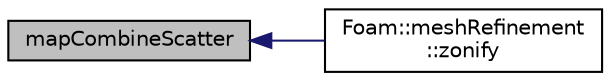 digraph "mapCombineScatter"
{
  bgcolor="transparent";
  edge [fontname="Helvetica",fontsize="10",labelfontname="Helvetica",labelfontsize="10"];
  node [fontname="Helvetica",fontsize="10",shape=record];
  rankdir="LR";
  Node1 [label="mapCombineScatter",height=0.2,width=0.4,color="black", fillcolor="grey75", style="filled", fontcolor="black"];
  Node1 -> Node2 [dir="back",color="midnightblue",fontsize="10",style="solid",fontname="Helvetica"];
  Node2 [label="Foam::meshRefinement\l::zonify",height=0.2,width=0.4,color="black",URL="$a01469.html#a90cf965dfe02eb20f11a4a8c6035747f",tooltip="Put faces/cells into zones according to surface specification. "];
}
